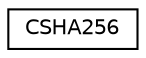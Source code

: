 digraph "Graphical Class Hierarchy"
{
  edge [fontname="Helvetica",fontsize="10",labelfontname="Helvetica",labelfontsize="10"];
  node [fontname="Helvetica",fontsize="10",shape=record];
  rankdir="LR";
  Node0 [label="CSHA256",height=0.2,width=0.4,color="black", fillcolor="white", style="filled",URL="$d7/d2e/class_c_s_h_a256.html",tooltip="A hasher class for SHA-256. "];
}

